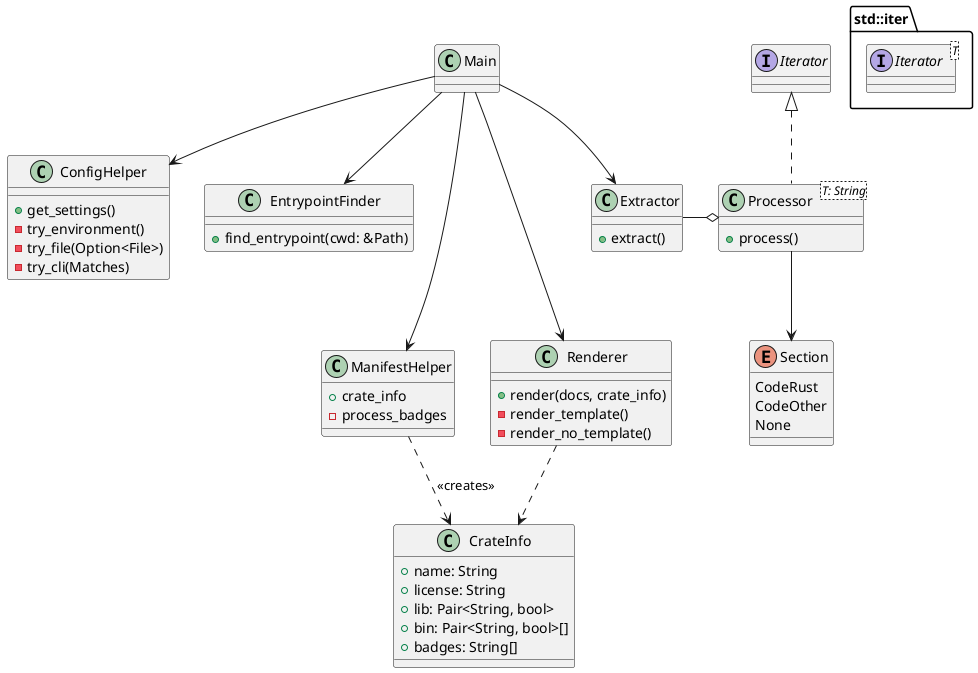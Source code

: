 @startuml

package std::iter {
    interface Iterator<T>
}

class Main

Main --> ConfigHelper
Main --> Extractor
Main --> EntrypointFinder
Main ---> ManifestHelper
Main ---> Renderer

class ConfigHelper {
    + get_settings()
    - try_environment()
    - try_file(Option<File>)
    - try_cli(Matches)
}

class EntrypointFinder {
    + find_entrypoint(cwd: &Path)
}

class ManifestHelper {
    + crate_info
    - process_badges
}

ManifestHelper ..> CrateInfo: <<creates>>

class Renderer {
    + render(docs, crate_info)
    - render_template()
    - render_no_template()
}

Renderer ..> CrateInfo

class CrateInfo {
    + name: String
    + license: String
    + lib: Pair<String, bool>
    + bin: Pair<String, bool>[]
    + badges: String[]
}

class Extractor {
    + extract()
}

class Processor<T: String> implements Iterator {
    + process()
}

Extractor -o Processor

enum Section {
    CodeRust
    CodeOther
    None
}

Processor --> Section

@enduml